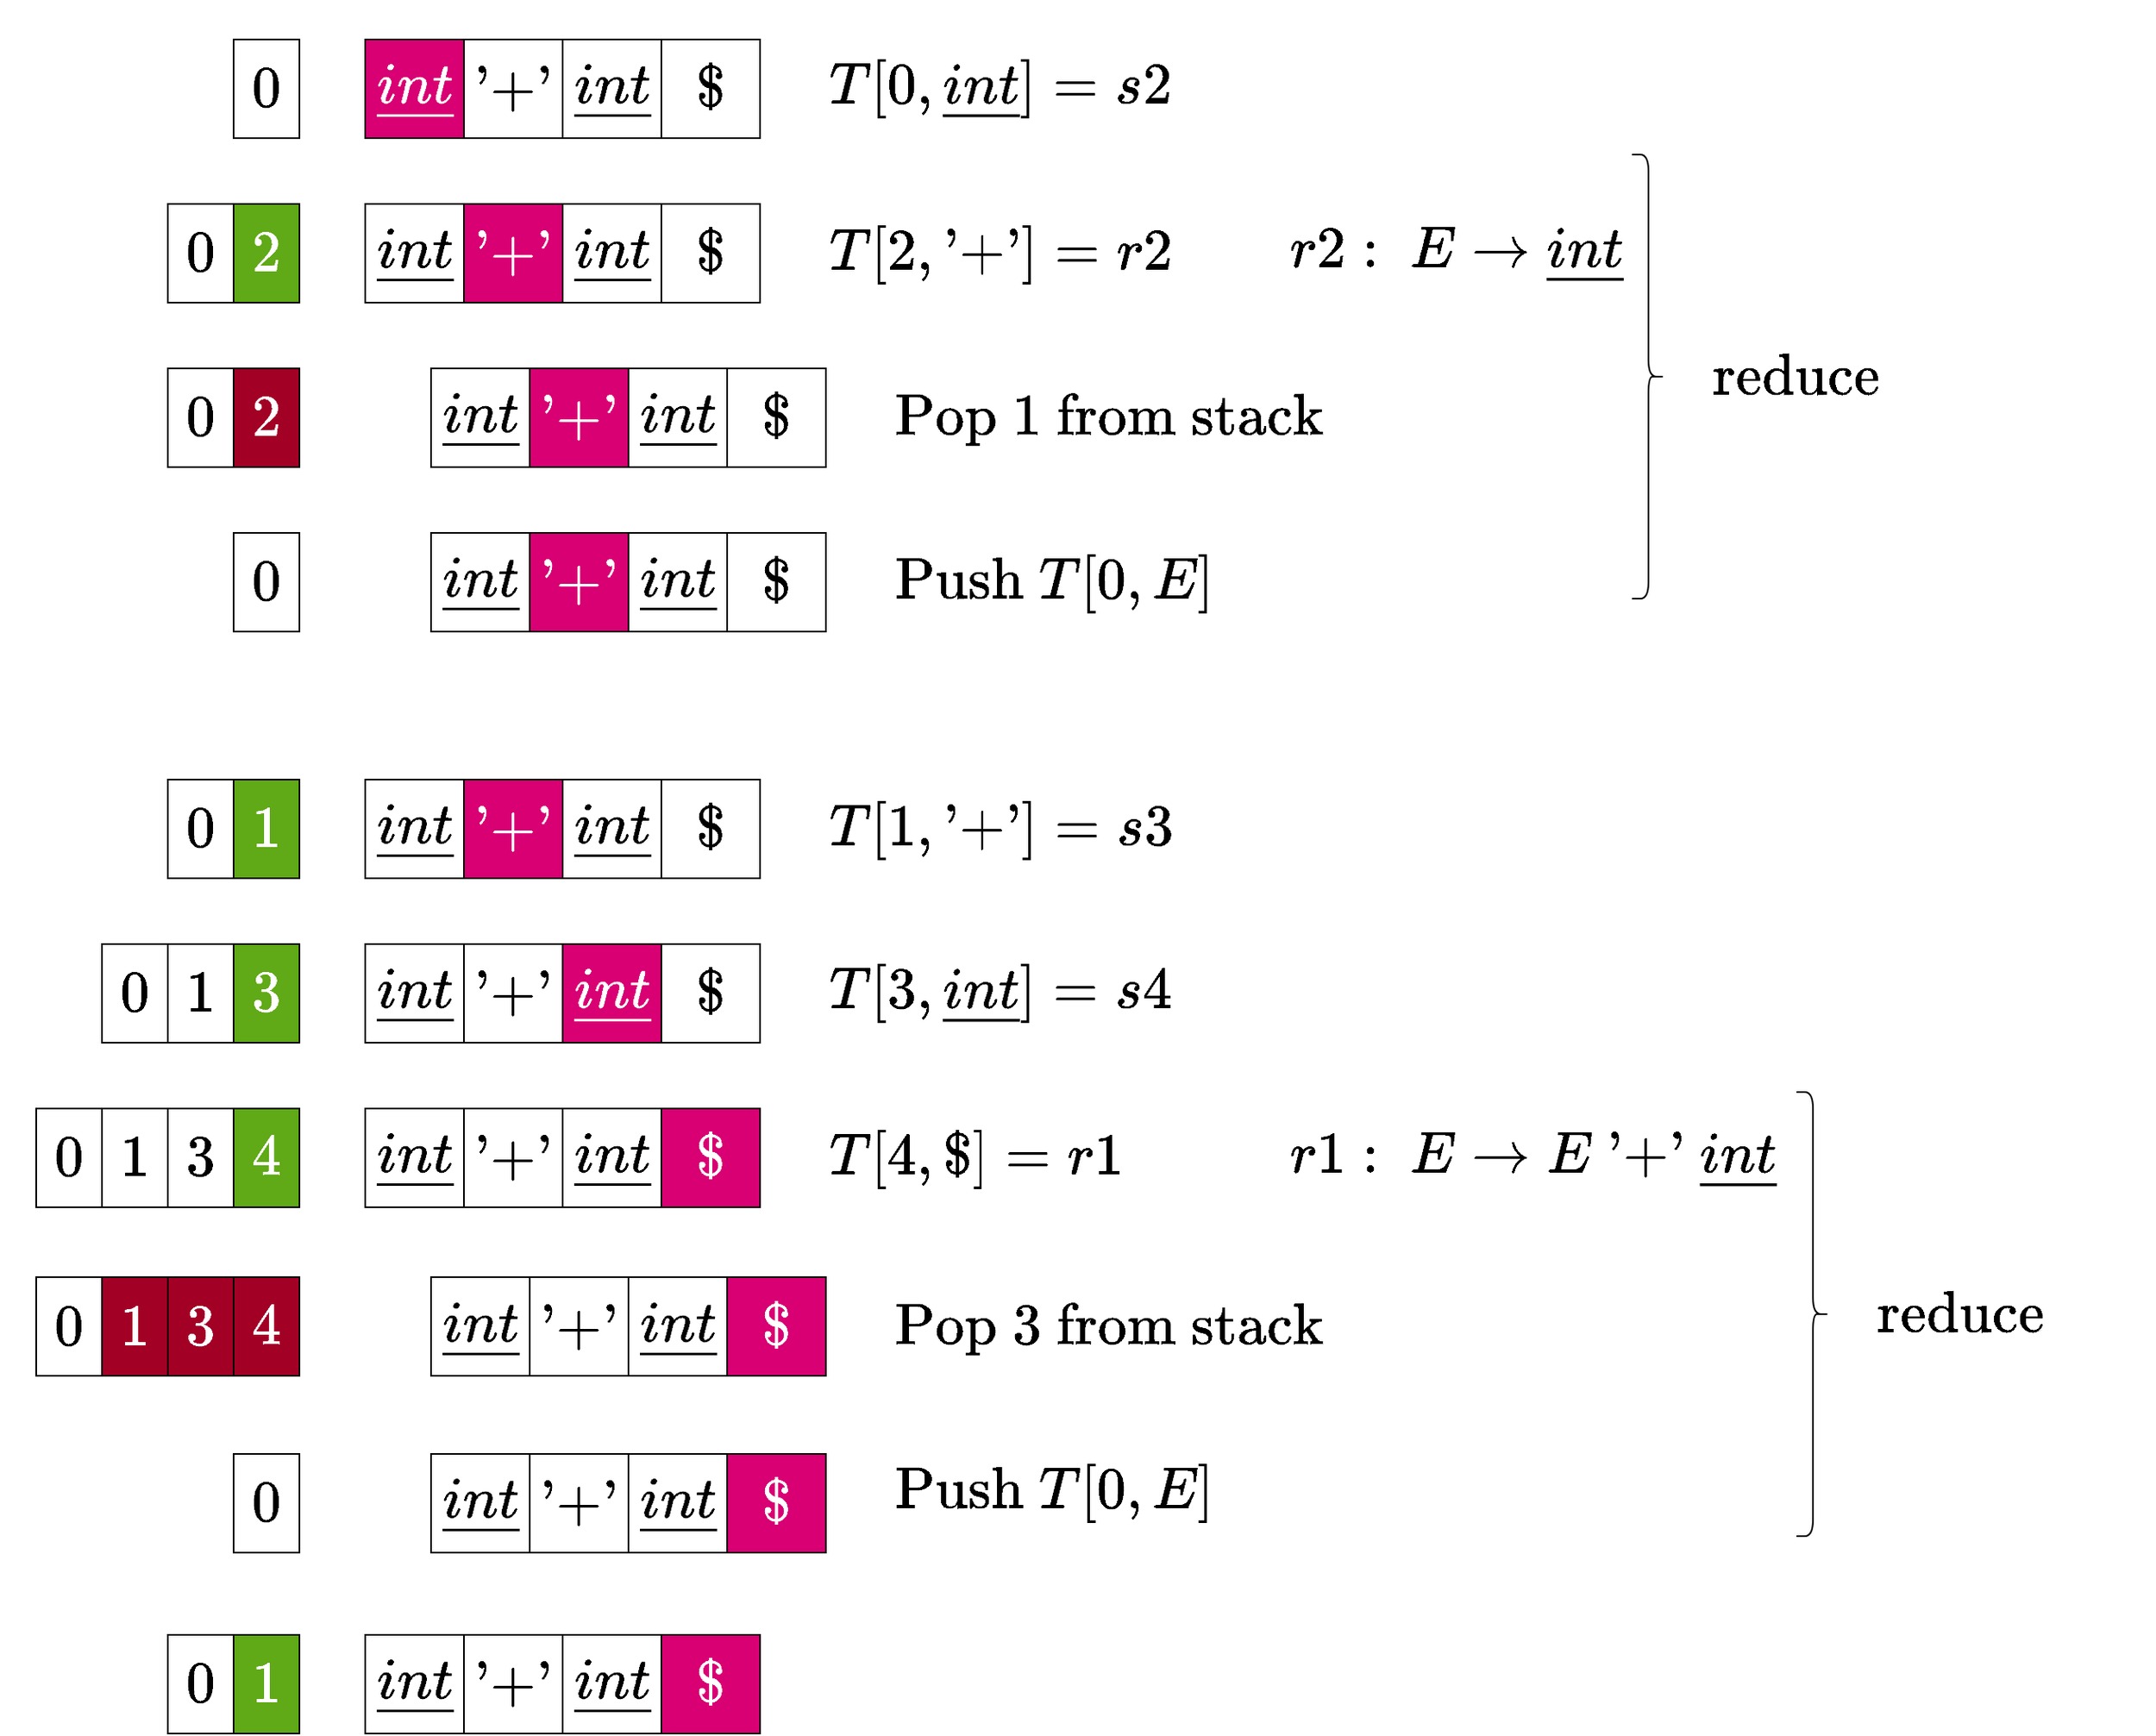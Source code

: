 <mxfile version="13.9.9" type="device"><diagram id="EeaZdsKmNc5Ro65vY_yx" name="Page-1"><mxGraphModel dx="1551" dy="1380" grid="1" gridSize="10" guides="1" tooltips="1" connect="1" arrows="1" fold="1" page="1" pageScale="1" pageWidth="850" pageHeight="1100" math="1" shadow="0"><root><mxCell id="0"/><mxCell id="1" parent="0"/><mxCell id="2" value="$$0$$" style="rounded=0;whiteSpace=wrap;html=1;fontSize=30;fillColor=none;strokeColor=#000000;" parent="1" vertex="1"><mxGeometry x="160" y="140" width="40" height="60" as="geometry"/></mxCell><mxCell id="3" value="$$0$$" style="rounded=0;whiteSpace=wrap;html=1;fontSize=30;fillColor=none;strokeColor=#000000;" parent="1" vertex="1"><mxGeometry x="120" y="240" width="40" height="60" as="geometry"/></mxCell><mxCell id="4" value="$$2$$" style="rounded=0;whiteSpace=wrap;html=1;fontSize=30;fillColor=#60a917;fontColor=#ffffff;strokeColor=#000000;" parent="1" vertex="1"><mxGeometry x="160" y="240" width="40" height="60" as="geometry"/></mxCell><mxCell id="5" value="$$0$$" style="rounded=0;whiteSpace=wrap;html=1;fontSize=30;fillColor=none;strokeColor=#000000;" parent="1" vertex="1"><mxGeometry x="120" y="590" width="40" height="60" as="geometry"/></mxCell><mxCell id="6" value="$$1$$" style="rounded=0;whiteSpace=wrap;html=1;fontSize=30;fillColor=#60a917;fontColor=#ffffff;strokeColor=#000000;" parent="1" vertex="1"><mxGeometry x="160" y="590" width="40" height="60" as="geometry"/></mxCell><mxCell id="7" value="$$0$$" style="rounded=0;whiteSpace=wrap;html=1;fontSize=30;fillColor=none;strokeColor=#000000;" parent="1" vertex="1"><mxGeometry x="80" y="690" width="40" height="60" as="geometry"/></mxCell><mxCell id="8" value="$$1$$" style="rounded=0;whiteSpace=wrap;html=1;fontSize=30;fillColor=none;strokeColor=#000000;" parent="1" vertex="1"><mxGeometry x="120" y="690" width="40" height="60" as="geometry"/></mxCell><mxCell id="9" value="$$3$$" style="rounded=0;whiteSpace=wrap;html=1;fontSize=30;fillColor=#60a917;fontColor=#ffffff;strokeColor=#000000;" parent="1" vertex="1"><mxGeometry x="160" y="690" width="40" height="60" as="geometry"/></mxCell><mxCell id="10" value="$$0$$" style="rounded=0;whiteSpace=wrap;html=1;fontSize=30;fillColor=none;strokeColor=#000000;" parent="1" vertex="1"><mxGeometry x="40" y="790" width="40" height="60" as="geometry"/></mxCell><mxCell id="11" value="$$1$$" style="rounded=0;whiteSpace=wrap;html=1;fontSize=30;fillColor=none;strokeColor=#000000;" parent="1" vertex="1"><mxGeometry x="80" y="790" width="40" height="60" as="geometry"/></mxCell><mxCell id="12" value="$$3$$" style="rounded=0;whiteSpace=wrap;html=1;fontSize=30;fillColor=none;strokeColor=#000000;" parent="1" vertex="1"><mxGeometry x="120" y="790" width="40" height="60" as="geometry"/></mxCell><mxCell id="13" value="$$4$$" style="rounded=0;whiteSpace=wrap;html=1;fontSize=30;fillColor=#60a917;fontColor=#ffffff;strokeColor=#000000;" parent="1" vertex="1"><mxGeometry x="160" y="790" width="40" height="60" as="geometry"/></mxCell><mxCell id="14" value="$$0$$" style="rounded=0;whiteSpace=wrap;html=1;fontSize=30;fillColor=none;strokeColor=#000000;" parent="1" vertex="1"><mxGeometry x="120" y="1110" width="40" height="60" as="geometry"/></mxCell><mxCell id="15" value="$$1$$" style="rounded=0;whiteSpace=wrap;html=1;fontSize=30;fillColor=#60a917;fontColor=#ffffff;strokeColor=#000000;" parent="1" vertex="1"><mxGeometry x="160" y="1110" width="40" height="60" as="geometry"/></mxCell><mxCell id="16" value="$$\underline{int}$$" style="rounded=0;whiteSpace=wrap;html=1;fontSize=30;fillColor=#d80073;fontColor=#ffffff;strokeColor=#000000;" parent="1" vertex="1"><mxGeometry x="240" y="140" width="60" height="60" as="geometry"/></mxCell><mxCell id="17" value="$$\text{'+'}$$" style="rounded=0;whiteSpace=wrap;html=1;fontSize=30;fillColor=none;strokeColor=#000000;" parent="1" vertex="1"><mxGeometry x="300" y="140" width="60" height="60" as="geometry"/></mxCell><mxCell id="19" value="$$\underline{int}$$" style="rounded=0;whiteSpace=wrap;html=1;fontSize=30;fillColor=none;strokeColor=#000000;" parent="1" vertex="1"><mxGeometry x="360" y="140" width="60" height="60" as="geometry"/></mxCell><mxCell id="20" value="$$\$$$" style="rounded=0;whiteSpace=wrap;html=1;fontSize=30;fillColor=none;strokeColor=#000000;" parent="1" vertex="1"><mxGeometry x="420" y="140" width="60" height="60" as="geometry"/></mxCell><mxCell id="21" value="$$\underline{int}$$" style="rounded=0;whiteSpace=wrap;html=1;fontSize=30;fillColor=none;strokeColor=#000000;" parent="1" vertex="1"><mxGeometry x="240" y="240" width="60" height="60" as="geometry"/></mxCell><mxCell id="22" value="$$\text{'+'}$$" style="rounded=0;whiteSpace=wrap;html=1;fontSize=30;fillColor=#d80073;fontColor=#ffffff;strokeColor=#000000;" parent="1" vertex="1"><mxGeometry x="300" y="240" width="60" height="60" as="geometry"/></mxCell><mxCell id="23" value="$$\underline{int}$$" style="rounded=0;whiteSpace=wrap;html=1;fontSize=30;fillColor=none;strokeColor=#000000;" parent="1" vertex="1"><mxGeometry x="360" y="240" width="60" height="60" as="geometry"/></mxCell><mxCell id="24" value="$$\$$$" style="rounded=0;whiteSpace=wrap;html=1;fontSize=30;fillColor=none;strokeColor=#000000;" parent="1" vertex="1"><mxGeometry x="420" y="240" width="60" height="60" as="geometry"/></mxCell><mxCell id="25" value="$$\underline{int}$$" style="rounded=0;whiteSpace=wrap;html=1;fontSize=30;fillColor=none;strokeColor=#000000;" parent="1" vertex="1"><mxGeometry x="240" y="590" width="60" height="60" as="geometry"/></mxCell><mxCell id="26" value="$$\text{'+'}$$" style="rounded=0;whiteSpace=wrap;html=1;fontSize=30;fillColor=#d80073;fontColor=#ffffff;strokeColor=#000000;" parent="1" vertex="1"><mxGeometry x="300" y="590" width="60" height="60" as="geometry"/></mxCell><mxCell id="27" value="$$\underline{int}$$" style="rounded=0;whiteSpace=wrap;html=1;fontSize=30;fillColor=none;strokeColor=#000000;" parent="1" vertex="1"><mxGeometry x="360" y="590" width="60" height="60" as="geometry"/></mxCell><mxCell id="28" value="$$\$$$" style="rounded=0;whiteSpace=wrap;html=1;fontSize=30;fillColor=none;strokeColor=#000000;" parent="1" vertex="1"><mxGeometry x="420" y="590" width="60" height="60" as="geometry"/></mxCell><mxCell id="29" value="$$\underline{int}$$" style="rounded=0;whiteSpace=wrap;html=1;fontSize=30;fillColor=none;strokeColor=#000000;" parent="1" vertex="1"><mxGeometry x="240" y="690" width="60" height="60" as="geometry"/></mxCell><mxCell id="30" value="$$\text{'+'}$$" style="rounded=0;whiteSpace=wrap;html=1;fontSize=30;fillColor=none;strokeColor=#000000;" parent="1" vertex="1"><mxGeometry x="300" y="690" width="60" height="60" as="geometry"/></mxCell><mxCell id="31" value="$$\underline{int}$$" style="rounded=0;whiteSpace=wrap;html=1;fontSize=30;fillColor=#d80073;fontColor=#ffffff;strokeColor=#000000;" parent="1" vertex="1"><mxGeometry x="360" y="690" width="60" height="60" as="geometry"/></mxCell><mxCell id="32" value="$$\$$$" style="rounded=0;whiteSpace=wrap;html=1;fontSize=30;fillColor=none;strokeColor=#000000;" parent="1" vertex="1"><mxGeometry x="420" y="690" width="60" height="60" as="geometry"/></mxCell><mxCell id="33" value="$$\underline{int}$$" style="rounded=0;whiteSpace=wrap;html=1;fontSize=30;fillColor=none;strokeColor=#000000;" parent="1" vertex="1"><mxGeometry x="240" y="790" width="60" height="60" as="geometry"/></mxCell><mxCell id="34" value="$$\text{'+'}$$" style="rounded=0;whiteSpace=wrap;html=1;fontSize=30;fillColor=none;strokeColor=#000000;" parent="1" vertex="1"><mxGeometry x="300" y="790" width="60" height="60" as="geometry"/></mxCell><mxCell id="35" value="$$\underline{int}$$" style="rounded=0;whiteSpace=wrap;html=1;fontSize=30;fillColor=none;strokeColor=#000000;" parent="1" vertex="1"><mxGeometry x="360" y="790" width="60" height="60" as="geometry"/></mxCell><mxCell id="36" value="$$\$$$" style="rounded=0;whiteSpace=wrap;html=1;fontSize=30;fillColor=#d80073;fontColor=#ffffff;strokeColor=#000000;" parent="1" vertex="1"><mxGeometry x="420" y="790" width="60" height="60" as="geometry"/></mxCell><mxCell id="37" value="$$\underline{int}$$" style="rounded=0;whiteSpace=wrap;html=1;fontSize=30;fillColor=none;strokeColor=#000000;" parent="1" vertex="1"><mxGeometry x="240" y="1110" width="60" height="60" as="geometry"/></mxCell><mxCell id="38" value="$$\text{'+'}$$" style="rounded=0;whiteSpace=wrap;html=1;fontSize=30;fillColor=none;strokeColor=#000000;" parent="1" vertex="1"><mxGeometry x="300" y="1110" width="60" height="60" as="geometry"/></mxCell><mxCell id="39" value="$$\underline{int}$$" style="rounded=0;whiteSpace=wrap;html=1;fontSize=30;fillColor=none;strokeColor=#000000;" parent="1" vertex="1"><mxGeometry x="360" y="1110" width="60" height="60" as="geometry"/></mxCell><mxCell id="40" value="$$\$$$" style="rounded=0;whiteSpace=wrap;html=1;fontSize=30;fillColor=#d80073;fontColor=#ffffff;strokeColor=#000000;" parent="1" vertex="1"><mxGeometry x="420" y="1110" width="60" height="60" as="geometry"/></mxCell><mxCell id="41" value="$$T[0, \underline{int}] = s2$$" style="text;html=1;strokeColor=none;fillColor=none;align=left;verticalAlign=middle;whiteSpace=wrap;rounded=0;fontSize=30;" parent="1" vertex="1"><mxGeometry x="520" y="147.5" width="220" height="45" as="geometry"/></mxCell><mxCell id="43" value="$$T[2, \text{'+'}] = r2$$" style="text;html=1;strokeColor=none;fillColor=none;align=left;verticalAlign=middle;whiteSpace=wrap;rounded=0;fontSize=30;" parent="1" vertex="1"><mxGeometry x="520" y="247.5" width="220" height="45" as="geometry"/></mxCell><mxCell id="44" value="$$\text{Pop&amp;nbsp; } 1 \text{&amp;nbsp; from stack}$$" style="text;html=1;strokeColor=none;fillColor=none;align=left;verticalAlign=middle;whiteSpace=wrap;rounded=0;fontSize=30;" parent="1" vertex="1"><mxGeometry x="560" y="347.5" width="220" height="45" as="geometry"/></mxCell><mxCell id="45" value="$$\text{Push&amp;nbsp; } T[0, E]$$" style="text;html=1;strokeColor=none;fillColor=none;align=left;verticalAlign=middle;whiteSpace=wrap;rounded=0;fontSize=30;" parent="1" vertex="1"><mxGeometry x="560" y="447.5" width="220" height="45" as="geometry"/></mxCell><mxCell id="46" value="$$0$$" style="rounded=0;whiteSpace=wrap;html=1;fontSize=30;fillColor=none;strokeColor=#000000;" parent="1" vertex="1"><mxGeometry x="120" y="340" width="40" height="60" as="geometry"/></mxCell><mxCell id="48" value="$$\underline{int}$$" style="rounded=0;whiteSpace=wrap;html=1;fontSize=30;fillColor=none;strokeColor=#000000;" parent="1" vertex="1"><mxGeometry x="280" y="340" width="60" height="60" as="geometry"/></mxCell><mxCell id="49" value="$$\text{'+'}$$" style="rounded=0;whiteSpace=wrap;html=1;fontSize=30;fillColor=#d80073;fontColor=#ffffff;strokeColor=#000000;" parent="1" vertex="1"><mxGeometry x="340" y="340" width="60" height="60" as="geometry"/></mxCell><mxCell id="50" value="$$\underline{int}$$" style="rounded=0;whiteSpace=wrap;html=1;fontSize=30;fillColor=none;strokeColor=#000000;" parent="1" vertex="1"><mxGeometry x="400" y="340" width="60" height="60" as="geometry"/></mxCell><mxCell id="51" value="$$\$$$" style="rounded=0;whiteSpace=wrap;html=1;fontSize=30;fillColor=none;strokeColor=#000000;" parent="1" vertex="1"><mxGeometry x="460" y="340" width="60" height="60" as="geometry"/></mxCell><mxCell id="52" value="$$0$$" style="rounded=0;whiteSpace=wrap;html=1;fontSize=30;fillColor=none;strokeColor=#000000;" parent="1" vertex="1"><mxGeometry x="160" y="440" width="40" height="60" as="geometry"/></mxCell><mxCell id="53" value="$$\underline{int}$$" style="rounded=0;whiteSpace=wrap;html=1;fontSize=30;fillColor=none;strokeColor=#000000;" parent="1" vertex="1"><mxGeometry x="280" y="440" width="60" height="60" as="geometry"/></mxCell><mxCell id="54" value="$$\text{'+'}$$" style="rounded=0;whiteSpace=wrap;html=1;fontSize=30;fillColor=#d80073;fontColor=#ffffff;strokeColor=#000000;" parent="1" vertex="1"><mxGeometry x="340" y="440" width="60" height="60" as="geometry"/></mxCell><mxCell id="55" value="$$\underline{int}$$" style="rounded=0;whiteSpace=wrap;html=1;fontSize=30;fillColor=none;strokeColor=#000000;" parent="1" vertex="1"><mxGeometry x="400" y="440" width="60" height="60" as="geometry"/></mxCell><mxCell id="56" value="$$\$$$" style="rounded=0;whiteSpace=wrap;html=1;fontSize=30;fillColor=none;strokeColor=#000000;" parent="1" vertex="1"><mxGeometry x="460" y="440" width="60" height="60" as="geometry"/></mxCell><mxCell id="58" value="$$2$$" style="rounded=0;whiteSpace=wrap;html=1;fontSize=30;fillColor=#a20025;fontColor=#ffffff;strokeColor=#000000;" parent="1" vertex="1"><mxGeometry x="160" y="340" width="40" height="60" as="geometry"/></mxCell><mxCell id="59" value="$$r2: \ E \to \underline{int}$$" style="text;html=1;strokeColor=none;fillColor=none;align=left;verticalAlign=middle;whiteSpace=wrap;rounded=0;fontSize=30;" parent="1" vertex="1"><mxGeometry x="800" y="247.5" width="220" height="45" as="geometry"/></mxCell><mxCell id="60" value="$$T[1, \text{'+'}] = s3$$" style="text;html=1;strokeColor=none;fillColor=none;align=left;verticalAlign=middle;whiteSpace=wrap;rounded=0;fontSize=30;" parent="1" vertex="1"><mxGeometry x="520" y="597.5" width="220" height="45" as="geometry"/></mxCell><mxCell id="61" value="$$T[3, \underline{int}] = s4$$" style="text;html=1;strokeColor=none;fillColor=none;align=left;verticalAlign=middle;whiteSpace=wrap;rounded=0;fontSize=30;" parent="1" vertex="1"><mxGeometry x="520" y="697.5" width="220" height="45" as="geometry"/></mxCell><mxCell id="62" value="$$T[4, \$] = r1$$" style="text;html=1;strokeColor=none;fillColor=none;align=left;verticalAlign=middle;whiteSpace=wrap;rounded=0;fontSize=30;" parent="1" vertex="1"><mxGeometry x="520" y="797.5" width="220" height="45" as="geometry"/></mxCell><mxCell id="63" value="$$0$$" style="rounded=0;whiteSpace=wrap;html=1;fontSize=30;fillColor=none;strokeColor=#000000;" parent="1" vertex="1"><mxGeometry x="40" y="892.5" width="40" height="60" as="geometry"/></mxCell><mxCell id="64" value="$$1$$" style="rounded=0;whiteSpace=wrap;html=1;fontSize=30;fillColor=#a20025;fontColor=#ffffff;strokeColor=#000000;" parent="1" vertex="1"><mxGeometry x="80" y="892.5" width="40" height="60" as="geometry"/></mxCell><mxCell id="65" value="$$3$$" style="rounded=0;whiteSpace=wrap;html=1;fontSize=30;fillColor=#a20025;fontColor=#ffffff;strokeColor=#000000;" parent="1" vertex="1"><mxGeometry x="120" y="892.5" width="40" height="60" as="geometry"/></mxCell><mxCell id="66" value="$$4$$" style="rounded=0;whiteSpace=wrap;html=1;fontSize=30;fillColor=#a20025;fontColor=#ffffff;strokeColor=#000000;" parent="1" vertex="1"><mxGeometry x="160" y="892.5" width="40" height="60" as="geometry"/></mxCell><mxCell id="67" value="$$\text{Pop&amp;nbsp; } 3 \text{&amp;nbsp; from stack}$$" style="text;html=1;strokeColor=none;fillColor=none;align=left;verticalAlign=middle;whiteSpace=wrap;rounded=0;fontSize=30;" parent="1" vertex="1"><mxGeometry x="560" y="900" width="220" height="45" as="geometry"/></mxCell><mxCell id="68" value="$$0$$" style="rounded=0;whiteSpace=wrap;html=1;fontSize=30;fillColor=none;strokeColor=#000000;" parent="1" vertex="1"><mxGeometry x="160" y="1000" width="40" height="60" as="geometry"/></mxCell><mxCell id="72" value="&lt;span style=&quot;color: rgba(0 , 0 , 0 , 0) ; font-family: monospace ; font-size: 0px&quot;&gt;%3CmxGraphModel%3E%3Croot%3E%3CmxCell%20id%3D%220%22%2F%3E%3CmxCell%20id%3D%221%22%20parent%3D%220%22%2F%3E%3CmxCell%20id%3D%222%22%20value%3D%22%24%24%5Ctext%7BPush%26amp%3Bnbsp%3B%20%7D%20T%5B0%2C%20E%5D%24%24%22%20style%3D%22text%3Bhtml%3D1%3BstrokeColor%3Dnone%3BfillColor%3Dnone%3Balign%3Dcenter%3BverticalAlign%3Dmiddle%3BwhiteSpace%3Dwrap%3Brounded%3D0%3BfontSize%3D30%3B%22%20vertex%3D%221%22%20parent%3D%221%22%3E%3CmxGeometry%20x%3D%22570%22%20y%3D%22447.5%22%20width%3D%22220%22%20height%3D%2245%22%20as%3D%22geometry%22%2F%3E%3C%2FmxCell%3E%3C%2Froot%3E%3C%2FmxGraphModel%3E&lt;/span&gt;" style="text;html=1;strokeColor=none;fillColor=none;align=center;verticalAlign=middle;whiteSpace=wrap;rounded=0;fontSize=30;" parent="1" vertex="1"><mxGeometry x="350" y="1015" width="220" height="45" as="geometry"/></mxCell><mxCell id="73" value="$$\text{Push&amp;nbsp; } T[0, E]$$" style="text;html=1;strokeColor=none;fillColor=none;align=left;verticalAlign=middle;whiteSpace=wrap;rounded=0;fontSize=30;" parent="1" vertex="1"><mxGeometry x="560" y="1000" width="220" height="45" as="geometry"/></mxCell><mxCell id="74" value="$$r1: \ E \to E \ \text{'+'} \ \underline{int}$$" style="text;html=1;strokeColor=none;fillColor=none;align=left;verticalAlign=middle;whiteSpace=wrap;rounded=0;fontSize=30;" parent="1" vertex="1"><mxGeometry x="800" y="797.5" width="220" height="45" as="geometry"/></mxCell><mxCell id="75" value="$$\underline{int}$$" style="rounded=0;whiteSpace=wrap;html=1;fontSize=30;fillColor=none;strokeColor=#000000;" parent="1" vertex="1"><mxGeometry x="280" y="892.5" width="60" height="60" as="geometry"/></mxCell><mxCell id="76" value="$$\text{'+'}$$" style="rounded=0;whiteSpace=wrap;html=1;fontSize=30;fillColor=none;strokeColor=#000000;" parent="1" vertex="1"><mxGeometry x="340" y="892.5" width="60" height="60" as="geometry"/></mxCell><mxCell id="77" value="$$\underline{int}$$" style="rounded=0;whiteSpace=wrap;html=1;fontSize=30;fillColor=none;strokeColor=#000000;" parent="1" vertex="1"><mxGeometry x="400" y="892.5" width="60" height="60" as="geometry"/></mxCell><mxCell id="78" value="$$\$$$" style="rounded=0;whiteSpace=wrap;html=1;fontSize=30;fillColor=#d80073;fontColor=#ffffff;strokeColor=#000000;" parent="1" vertex="1"><mxGeometry x="460" y="892.5" width="60" height="60" as="geometry"/></mxCell><mxCell id="79" value="$$\underline{int}$$" style="rounded=0;whiteSpace=wrap;html=1;fontSize=30;fillColor=none;strokeColor=#000000;" parent="1" vertex="1"><mxGeometry x="280" y="1000" width="60" height="60" as="geometry"/></mxCell><mxCell id="80" value="$$\text{'+'}$$" style="rounded=0;whiteSpace=wrap;html=1;fontSize=30;fillColor=none;strokeColor=#000000;" parent="1" vertex="1"><mxGeometry x="340" y="1000" width="60" height="60" as="geometry"/></mxCell><mxCell id="81" value="$$\underline{int}$$" style="rounded=0;whiteSpace=wrap;html=1;fontSize=30;fillColor=none;strokeColor=#000000;" parent="1" vertex="1"><mxGeometry x="400" y="1000" width="60" height="60" as="geometry"/></mxCell><mxCell id="82" value="$$\$$$" style="rounded=0;whiteSpace=wrap;html=1;fontSize=30;fillColor=#d80073;fontColor=#ffffff;strokeColor=#000000;" parent="1" vertex="1"><mxGeometry x="460" y="1000" width="60" height="60" as="geometry"/></mxCell><mxCell id="83" value="" style="shape=curlyBracket;whiteSpace=wrap;html=1;rounded=1;flipH=1;fontSize=30;" parent="1" vertex="1"><mxGeometry x="1010" y="210" width="20" height="270" as="geometry"/></mxCell><mxCell id="84" value="$$\text{reduce}$$" style="text;html=1;strokeColor=none;fillColor=none;align=center;verticalAlign=middle;whiteSpace=wrap;rounded=0;fontSize=30;" parent="1" vertex="1"><mxGeometry x="1040" y="322.5" width="140" height="45" as="geometry"/></mxCell><mxCell id="85" value="" style="shape=curlyBracket;whiteSpace=wrap;html=1;rounded=1;flipH=1;fontSize=30;" parent="1" vertex="1"><mxGeometry x="1110" y="780" width="20" height="270" as="geometry"/></mxCell><mxCell id="86" value="$$\text{reduce}$$" style="text;html=1;strokeColor=none;fillColor=none;align=center;verticalAlign=middle;whiteSpace=wrap;rounded=0;fontSize=30;" parent="1" vertex="1"><mxGeometry x="1140" y="892.5" width="140" height="45" as="geometry"/></mxCell></root></mxGraphModel></diagram></mxfile>